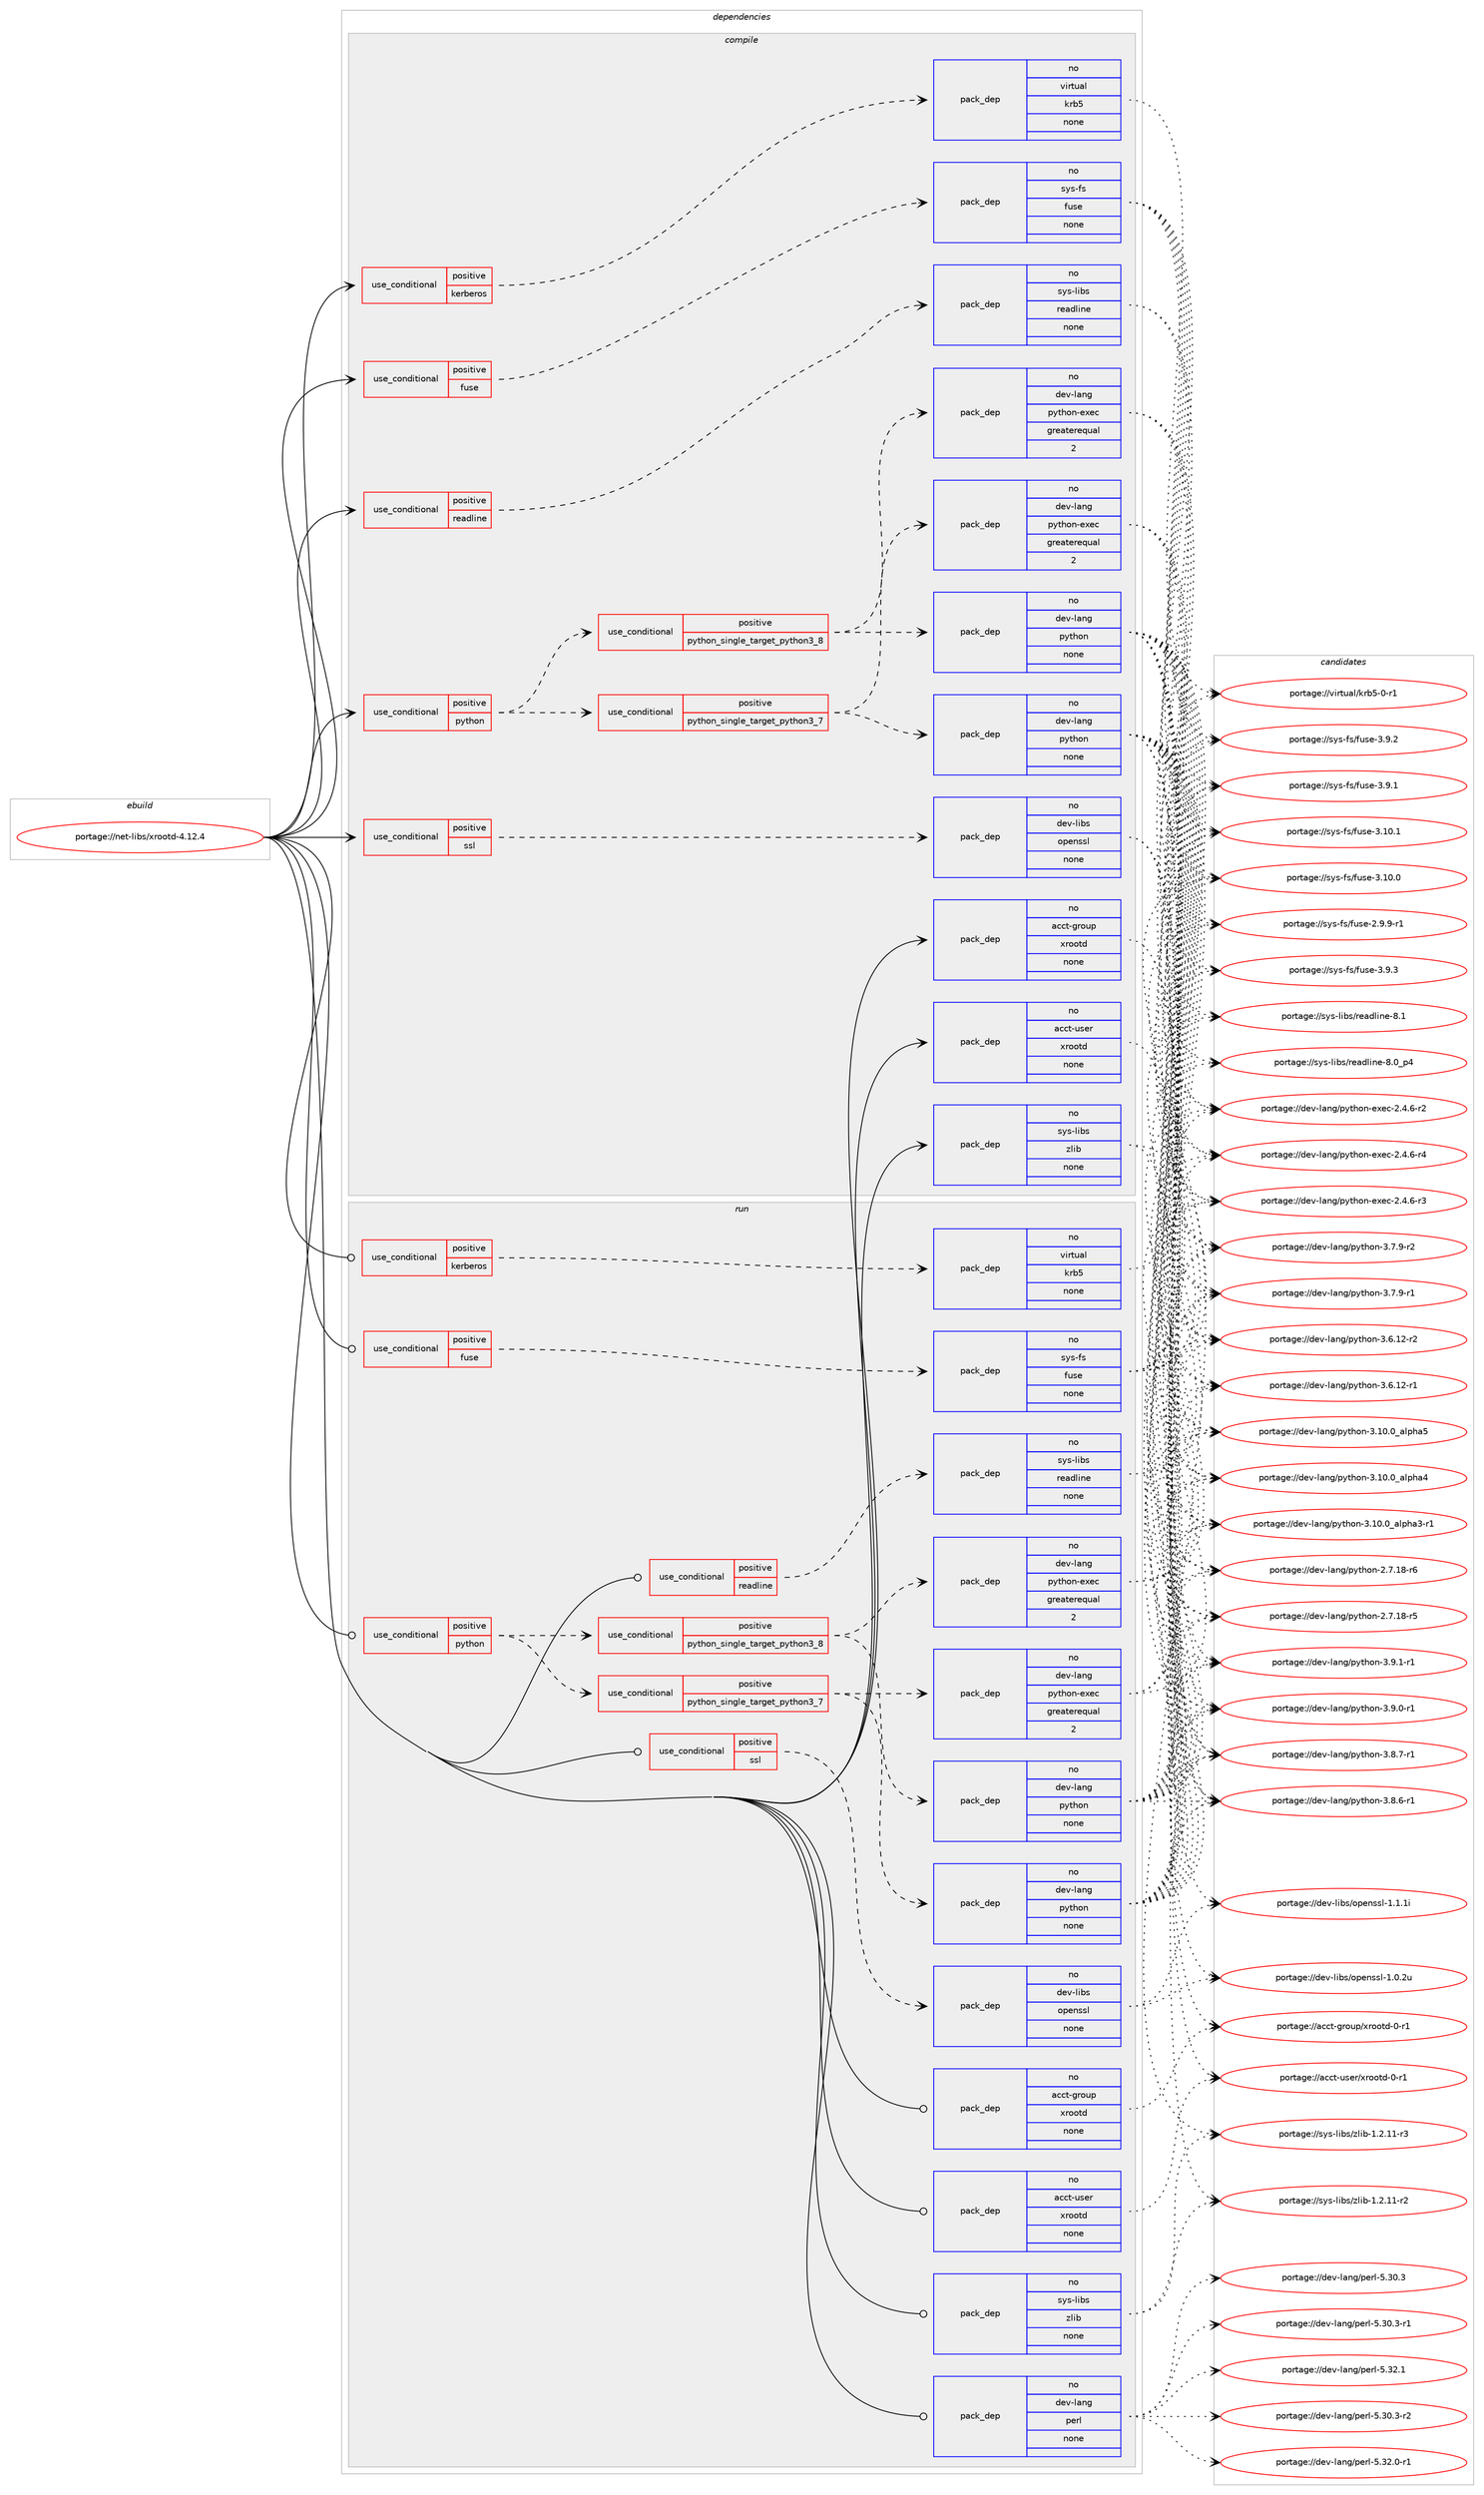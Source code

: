 digraph prolog {

# *************
# Graph options
# *************

newrank=true;
concentrate=true;
compound=true;
graph [rankdir=LR,fontname=Helvetica,fontsize=10,ranksep=1.5];#, ranksep=2.5, nodesep=0.2];
edge  [arrowhead=vee];
node  [fontname=Helvetica,fontsize=10];

# **********
# The ebuild
# **********

subgraph cluster_leftcol {
color=gray;
rank=same;
label=<<i>ebuild</i>>;
id [label="portage://net-libs/xrootd-4.12.4", color=red, width=4, href="../net-libs/xrootd-4.12.4.svg"];
}

# ****************
# The dependencies
# ****************

subgraph cluster_midcol {
color=gray;
label=<<i>dependencies</i>>;
subgraph cluster_compile {
fillcolor="#eeeeee";
style=filled;
label=<<i>compile</i>>;
subgraph cond6319 {
dependency20191 [label=<<TABLE BORDER="0" CELLBORDER="1" CELLSPACING="0" CELLPADDING="4"><TR><TD ROWSPAN="3" CELLPADDING="10">use_conditional</TD></TR><TR><TD>positive</TD></TR><TR><TD>fuse</TD></TR></TABLE>>, shape=none, color=red];
subgraph pack13673 {
dependency20192 [label=<<TABLE BORDER="0" CELLBORDER="1" CELLSPACING="0" CELLPADDING="4" WIDTH="220"><TR><TD ROWSPAN="6" CELLPADDING="30">pack_dep</TD></TR><TR><TD WIDTH="110">no</TD></TR><TR><TD>sys-fs</TD></TR><TR><TD>fuse</TD></TR><TR><TD>none</TD></TR><TR><TD></TD></TR></TABLE>>, shape=none, color=blue];
}
dependency20191:e -> dependency20192:w [weight=20,style="dashed",arrowhead="vee"];
}
id:e -> dependency20191:w [weight=20,style="solid",arrowhead="vee"];
subgraph cond6320 {
dependency20193 [label=<<TABLE BORDER="0" CELLBORDER="1" CELLSPACING="0" CELLPADDING="4"><TR><TD ROWSPAN="3" CELLPADDING="10">use_conditional</TD></TR><TR><TD>positive</TD></TR><TR><TD>kerberos</TD></TR></TABLE>>, shape=none, color=red];
subgraph pack13674 {
dependency20194 [label=<<TABLE BORDER="0" CELLBORDER="1" CELLSPACING="0" CELLPADDING="4" WIDTH="220"><TR><TD ROWSPAN="6" CELLPADDING="30">pack_dep</TD></TR><TR><TD WIDTH="110">no</TD></TR><TR><TD>virtual</TD></TR><TR><TD>krb5</TD></TR><TR><TD>none</TD></TR><TR><TD></TD></TR></TABLE>>, shape=none, color=blue];
}
dependency20193:e -> dependency20194:w [weight=20,style="dashed",arrowhead="vee"];
}
id:e -> dependency20193:w [weight=20,style="solid",arrowhead="vee"];
subgraph cond6321 {
dependency20195 [label=<<TABLE BORDER="0" CELLBORDER="1" CELLSPACING="0" CELLPADDING="4"><TR><TD ROWSPAN="3" CELLPADDING="10">use_conditional</TD></TR><TR><TD>positive</TD></TR><TR><TD>python</TD></TR></TABLE>>, shape=none, color=red];
subgraph cond6322 {
dependency20196 [label=<<TABLE BORDER="0" CELLBORDER="1" CELLSPACING="0" CELLPADDING="4"><TR><TD ROWSPAN="3" CELLPADDING="10">use_conditional</TD></TR><TR><TD>positive</TD></TR><TR><TD>python_single_target_python3_7</TD></TR></TABLE>>, shape=none, color=red];
subgraph pack13675 {
dependency20197 [label=<<TABLE BORDER="0" CELLBORDER="1" CELLSPACING="0" CELLPADDING="4" WIDTH="220"><TR><TD ROWSPAN="6" CELLPADDING="30">pack_dep</TD></TR><TR><TD WIDTH="110">no</TD></TR><TR><TD>dev-lang</TD></TR><TR><TD>python</TD></TR><TR><TD>none</TD></TR><TR><TD></TD></TR></TABLE>>, shape=none, color=blue];
}
dependency20196:e -> dependency20197:w [weight=20,style="dashed",arrowhead="vee"];
subgraph pack13676 {
dependency20198 [label=<<TABLE BORDER="0" CELLBORDER="1" CELLSPACING="0" CELLPADDING="4" WIDTH="220"><TR><TD ROWSPAN="6" CELLPADDING="30">pack_dep</TD></TR><TR><TD WIDTH="110">no</TD></TR><TR><TD>dev-lang</TD></TR><TR><TD>python-exec</TD></TR><TR><TD>greaterequal</TD></TR><TR><TD>2</TD></TR></TABLE>>, shape=none, color=blue];
}
dependency20196:e -> dependency20198:w [weight=20,style="dashed",arrowhead="vee"];
}
dependency20195:e -> dependency20196:w [weight=20,style="dashed",arrowhead="vee"];
subgraph cond6323 {
dependency20199 [label=<<TABLE BORDER="0" CELLBORDER="1" CELLSPACING="0" CELLPADDING="4"><TR><TD ROWSPAN="3" CELLPADDING="10">use_conditional</TD></TR><TR><TD>positive</TD></TR><TR><TD>python_single_target_python3_8</TD></TR></TABLE>>, shape=none, color=red];
subgraph pack13677 {
dependency20200 [label=<<TABLE BORDER="0" CELLBORDER="1" CELLSPACING="0" CELLPADDING="4" WIDTH="220"><TR><TD ROWSPAN="6" CELLPADDING="30">pack_dep</TD></TR><TR><TD WIDTH="110">no</TD></TR><TR><TD>dev-lang</TD></TR><TR><TD>python</TD></TR><TR><TD>none</TD></TR><TR><TD></TD></TR></TABLE>>, shape=none, color=blue];
}
dependency20199:e -> dependency20200:w [weight=20,style="dashed",arrowhead="vee"];
subgraph pack13678 {
dependency20201 [label=<<TABLE BORDER="0" CELLBORDER="1" CELLSPACING="0" CELLPADDING="4" WIDTH="220"><TR><TD ROWSPAN="6" CELLPADDING="30">pack_dep</TD></TR><TR><TD WIDTH="110">no</TD></TR><TR><TD>dev-lang</TD></TR><TR><TD>python-exec</TD></TR><TR><TD>greaterequal</TD></TR><TR><TD>2</TD></TR></TABLE>>, shape=none, color=blue];
}
dependency20199:e -> dependency20201:w [weight=20,style="dashed",arrowhead="vee"];
}
dependency20195:e -> dependency20199:w [weight=20,style="dashed",arrowhead="vee"];
}
id:e -> dependency20195:w [weight=20,style="solid",arrowhead="vee"];
subgraph cond6324 {
dependency20202 [label=<<TABLE BORDER="0" CELLBORDER="1" CELLSPACING="0" CELLPADDING="4"><TR><TD ROWSPAN="3" CELLPADDING="10">use_conditional</TD></TR><TR><TD>positive</TD></TR><TR><TD>readline</TD></TR></TABLE>>, shape=none, color=red];
subgraph pack13679 {
dependency20203 [label=<<TABLE BORDER="0" CELLBORDER="1" CELLSPACING="0" CELLPADDING="4" WIDTH="220"><TR><TD ROWSPAN="6" CELLPADDING="30">pack_dep</TD></TR><TR><TD WIDTH="110">no</TD></TR><TR><TD>sys-libs</TD></TR><TR><TD>readline</TD></TR><TR><TD>none</TD></TR><TR><TD></TD></TR></TABLE>>, shape=none, color=blue];
}
dependency20202:e -> dependency20203:w [weight=20,style="dashed",arrowhead="vee"];
}
id:e -> dependency20202:w [weight=20,style="solid",arrowhead="vee"];
subgraph cond6325 {
dependency20204 [label=<<TABLE BORDER="0" CELLBORDER="1" CELLSPACING="0" CELLPADDING="4"><TR><TD ROWSPAN="3" CELLPADDING="10">use_conditional</TD></TR><TR><TD>positive</TD></TR><TR><TD>ssl</TD></TR></TABLE>>, shape=none, color=red];
subgraph pack13680 {
dependency20205 [label=<<TABLE BORDER="0" CELLBORDER="1" CELLSPACING="0" CELLPADDING="4" WIDTH="220"><TR><TD ROWSPAN="6" CELLPADDING="30">pack_dep</TD></TR><TR><TD WIDTH="110">no</TD></TR><TR><TD>dev-libs</TD></TR><TR><TD>openssl</TD></TR><TR><TD>none</TD></TR><TR><TD></TD></TR></TABLE>>, shape=none, color=blue];
}
dependency20204:e -> dependency20205:w [weight=20,style="dashed",arrowhead="vee"];
}
id:e -> dependency20204:w [weight=20,style="solid",arrowhead="vee"];
subgraph pack13681 {
dependency20206 [label=<<TABLE BORDER="0" CELLBORDER="1" CELLSPACING="0" CELLPADDING="4" WIDTH="220"><TR><TD ROWSPAN="6" CELLPADDING="30">pack_dep</TD></TR><TR><TD WIDTH="110">no</TD></TR><TR><TD>acct-group</TD></TR><TR><TD>xrootd</TD></TR><TR><TD>none</TD></TR><TR><TD></TD></TR></TABLE>>, shape=none, color=blue];
}
id:e -> dependency20206:w [weight=20,style="solid",arrowhead="vee"];
subgraph pack13682 {
dependency20207 [label=<<TABLE BORDER="0" CELLBORDER="1" CELLSPACING="0" CELLPADDING="4" WIDTH="220"><TR><TD ROWSPAN="6" CELLPADDING="30">pack_dep</TD></TR><TR><TD WIDTH="110">no</TD></TR><TR><TD>acct-user</TD></TR><TR><TD>xrootd</TD></TR><TR><TD>none</TD></TR><TR><TD></TD></TR></TABLE>>, shape=none, color=blue];
}
id:e -> dependency20207:w [weight=20,style="solid",arrowhead="vee"];
subgraph pack13683 {
dependency20208 [label=<<TABLE BORDER="0" CELLBORDER="1" CELLSPACING="0" CELLPADDING="4" WIDTH="220"><TR><TD ROWSPAN="6" CELLPADDING="30">pack_dep</TD></TR><TR><TD WIDTH="110">no</TD></TR><TR><TD>sys-libs</TD></TR><TR><TD>zlib</TD></TR><TR><TD>none</TD></TR><TR><TD></TD></TR></TABLE>>, shape=none, color=blue];
}
id:e -> dependency20208:w [weight=20,style="solid",arrowhead="vee"];
}
subgraph cluster_compileandrun {
fillcolor="#eeeeee";
style=filled;
label=<<i>compile and run</i>>;
}
subgraph cluster_run {
fillcolor="#eeeeee";
style=filled;
label=<<i>run</i>>;
subgraph cond6326 {
dependency20209 [label=<<TABLE BORDER="0" CELLBORDER="1" CELLSPACING="0" CELLPADDING="4"><TR><TD ROWSPAN="3" CELLPADDING="10">use_conditional</TD></TR><TR><TD>positive</TD></TR><TR><TD>fuse</TD></TR></TABLE>>, shape=none, color=red];
subgraph pack13684 {
dependency20210 [label=<<TABLE BORDER="0" CELLBORDER="1" CELLSPACING="0" CELLPADDING="4" WIDTH="220"><TR><TD ROWSPAN="6" CELLPADDING="30">pack_dep</TD></TR><TR><TD WIDTH="110">no</TD></TR><TR><TD>sys-fs</TD></TR><TR><TD>fuse</TD></TR><TR><TD>none</TD></TR><TR><TD></TD></TR></TABLE>>, shape=none, color=blue];
}
dependency20209:e -> dependency20210:w [weight=20,style="dashed",arrowhead="vee"];
}
id:e -> dependency20209:w [weight=20,style="solid",arrowhead="odot"];
subgraph cond6327 {
dependency20211 [label=<<TABLE BORDER="0" CELLBORDER="1" CELLSPACING="0" CELLPADDING="4"><TR><TD ROWSPAN="3" CELLPADDING="10">use_conditional</TD></TR><TR><TD>positive</TD></TR><TR><TD>kerberos</TD></TR></TABLE>>, shape=none, color=red];
subgraph pack13685 {
dependency20212 [label=<<TABLE BORDER="0" CELLBORDER="1" CELLSPACING="0" CELLPADDING="4" WIDTH="220"><TR><TD ROWSPAN="6" CELLPADDING="30">pack_dep</TD></TR><TR><TD WIDTH="110">no</TD></TR><TR><TD>virtual</TD></TR><TR><TD>krb5</TD></TR><TR><TD>none</TD></TR><TR><TD></TD></TR></TABLE>>, shape=none, color=blue];
}
dependency20211:e -> dependency20212:w [weight=20,style="dashed",arrowhead="vee"];
}
id:e -> dependency20211:w [weight=20,style="solid",arrowhead="odot"];
subgraph cond6328 {
dependency20213 [label=<<TABLE BORDER="0" CELLBORDER="1" CELLSPACING="0" CELLPADDING="4"><TR><TD ROWSPAN="3" CELLPADDING="10">use_conditional</TD></TR><TR><TD>positive</TD></TR><TR><TD>python</TD></TR></TABLE>>, shape=none, color=red];
subgraph cond6329 {
dependency20214 [label=<<TABLE BORDER="0" CELLBORDER="1" CELLSPACING="0" CELLPADDING="4"><TR><TD ROWSPAN="3" CELLPADDING="10">use_conditional</TD></TR><TR><TD>positive</TD></TR><TR><TD>python_single_target_python3_7</TD></TR></TABLE>>, shape=none, color=red];
subgraph pack13686 {
dependency20215 [label=<<TABLE BORDER="0" CELLBORDER="1" CELLSPACING="0" CELLPADDING="4" WIDTH="220"><TR><TD ROWSPAN="6" CELLPADDING="30">pack_dep</TD></TR><TR><TD WIDTH="110">no</TD></TR><TR><TD>dev-lang</TD></TR><TR><TD>python</TD></TR><TR><TD>none</TD></TR><TR><TD></TD></TR></TABLE>>, shape=none, color=blue];
}
dependency20214:e -> dependency20215:w [weight=20,style="dashed",arrowhead="vee"];
subgraph pack13687 {
dependency20216 [label=<<TABLE BORDER="0" CELLBORDER="1" CELLSPACING="0" CELLPADDING="4" WIDTH="220"><TR><TD ROWSPAN="6" CELLPADDING="30">pack_dep</TD></TR><TR><TD WIDTH="110">no</TD></TR><TR><TD>dev-lang</TD></TR><TR><TD>python-exec</TD></TR><TR><TD>greaterequal</TD></TR><TR><TD>2</TD></TR></TABLE>>, shape=none, color=blue];
}
dependency20214:e -> dependency20216:w [weight=20,style="dashed",arrowhead="vee"];
}
dependency20213:e -> dependency20214:w [weight=20,style="dashed",arrowhead="vee"];
subgraph cond6330 {
dependency20217 [label=<<TABLE BORDER="0" CELLBORDER="1" CELLSPACING="0" CELLPADDING="4"><TR><TD ROWSPAN="3" CELLPADDING="10">use_conditional</TD></TR><TR><TD>positive</TD></TR><TR><TD>python_single_target_python3_8</TD></TR></TABLE>>, shape=none, color=red];
subgraph pack13688 {
dependency20218 [label=<<TABLE BORDER="0" CELLBORDER="1" CELLSPACING="0" CELLPADDING="4" WIDTH="220"><TR><TD ROWSPAN="6" CELLPADDING="30">pack_dep</TD></TR><TR><TD WIDTH="110">no</TD></TR><TR><TD>dev-lang</TD></TR><TR><TD>python</TD></TR><TR><TD>none</TD></TR><TR><TD></TD></TR></TABLE>>, shape=none, color=blue];
}
dependency20217:e -> dependency20218:w [weight=20,style="dashed",arrowhead="vee"];
subgraph pack13689 {
dependency20219 [label=<<TABLE BORDER="0" CELLBORDER="1" CELLSPACING="0" CELLPADDING="4" WIDTH="220"><TR><TD ROWSPAN="6" CELLPADDING="30">pack_dep</TD></TR><TR><TD WIDTH="110">no</TD></TR><TR><TD>dev-lang</TD></TR><TR><TD>python-exec</TD></TR><TR><TD>greaterequal</TD></TR><TR><TD>2</TD></TR></TABLE>>, shape=none, color=blue];
}
dependency20217:e -> dependency20219:w [weight=20,style="dashed",arrowhead="vee"];
}
dependency20213:e -> dependency20217:w [weight=20,style="dashed",arrowhead="vee"];
}
id:e -> dependency20213:w [weight=20,style="solid",arrowhead="odot"];
subgraph cond6331 {
dependency20220 [label=<<TABLE BORDER="0" CELLBORDER="1" CELLSPACING="0" CELLPADDING="4"><TR><TD ROWSPAN="3" CELLPADDING="10">use_conditional</TD></TR><TR><TD>positive</TD></TR><TR><TD>readline</TD></TR></TABLE>>, shape=none, color=red];
subgraph pack13690 {
dependency20221 [label=<<TABLE BORDER="0" CELLBORDER="1" CELLSPACING="0" CELLPADDING="4" WIDTH="220"><TR><TD ROWSPAN="6" CELLPADDING="30">pack_dep</TD></TR><TR><TD WIDTH="110">no</TD></TR><TR><TD>sys-libs</TD></TR><TR><TD>readline</TD></TR><TR><TD>none</TD></TR><TR><TD></TD></TR></TABLE>>, shape=none, color=blue];
}
dependency20220:e -> dependency20221:w [weight=20,style="dashed",arrowhead="vee"];
}
id:e -> dependency20220:w [weight=20,style="solid",arrowhead="odot"];
subgraph cond6332 {
dependency20222 [label=<<TABLE BORDER="0" CELLBORDER="1" CELLSPACING="0" CELLPADDING="4"><TR><TD ROWSPAN="3" CELLPADDING="10">use_conditional</TD></TR><TR><TD>positive</TD></TR><TR><TD>ssl</TD></TR></TABLE>>, shape=none, color=red];
subgraph pack13691 {
dependency20223 [label=<<TABLE BORDER="0" CELLBORDER="1" CELLSPACING="0" CELLPADDING="4" WIDTH="220"><TR><TD ROWSPAN="6" CELLPADDING="30">pack_dep</TD></TR><TR><TD WIDTH="110">no</TD></TR><TR><TD>dev-libs</TD></TR><TR><TD>openssl</TD></TR><TR><TD>none</TD></TR><TR><TD></TD></TR></TABLE>>, shape=none, color=blue];
}
dependency20222:e -> dependency20223:w [weight=20,style="dashed",arrowhead="vee"];
}
id:e -> dependency20222:w [weight=20,style="solid",arrowhead="odot"];
subgraph pack13692 {
dependency20224 [label=<<TABLE BORDER="0" CELLBORDER="1" CELLSPACING="0" CELLPADDING="4" WIDTH="220"><TR><TD ROWSPAN="6" CELLPADDING="30">pack_dep</TD></TR><TR><TD WIDTH="110">no</TD></TR><TR><TD>acct-group</TD></TR><TR><TD>xrootd</TD></TR><TR><TD>none</TD></TR><TR><TD></TD></TR></TABLE>>, shape=none, color=blue];
}
id:e -> dependency20224:w [weight=20,style="solid",arrowhead="odot"];
subgraph pack13693 {
dependency20225 [label=<<TABLE BORDER="0" CELLBORDER="1" CELLSPACING="0" CELLPADDING="4" WIDTH="220"><TR><TD ROWSPAN="6" CELLPADDING="30">pack_dep</TD></TR><TR><TD WIDTH="110">no</TD></TR><TR><TD>acct-user</TD></TR><TR><TD>xrootd</TD></TR><TR><TD>none</TD></TR><TR><TD></TD></TR></TABLE>>, shape=none, color=blue];
}
id:e -> dependency20225:w [weight=20,style="solid",arrowhead="odot"];
subgraph pack13694 {
dependency20226 [label=<<TABLE BORDER="0" CELLBORDER="1" CELLSPACING="0" CELLPADDING="4" WIDTH="220"><TR><TD ROWSPAN="6" CELLPADDING="30">pack_dep</TD></TR><TR><TD WIDTH="110">no</TD></TR><TR><TD>dev-lang</TD></TR><TR><TD>perl</TD></TR><TR><TD>none</TD></TR><TR><TD></TD></TR></TABLE>>, shape=none, color=blue];
}
id:e -> dependency20226:w [weight=20,style="solid",arrowhead="odot"];
subgraph pack13695 {
dependency20227 [label=<<TABLE BORDER="0" CELLBORDER="1" CELLSPACING="0" CELLPADDING="4" WIDTH="220"><TR><TD ROWSPAN="6" CELLPADDING="30">pack_dep</TD></TR><TR><TD WIDTH="110">no</TD></TR><TR><TD>sys-libs</TD></TR><TR><TD>zlib</TD></TR><TR><TD>none</TD></TR><TR><TD></TD></TR></TABLE>>, shape=none, color=blue];
}
id:e -> dependency20227:w [weight=20,style="solid",arrowhead="odot"];
}
}

# **************
# The candidates
# **************

subgraph cluster_choices {
rank=same;
color=gray;
label=<<i>candidates</i>>;

subgraph choice13673 {
color=black;
nodesep=1;
choice1151211154510211547102117115101455146574651 [label="portage://sys-fs/fuse-3.9.3", color=red, width=4,href="../sys-fs/fuse-3.9.3.svg"];
choice1151211154510211547102117115101455146574650 [label="portage://sys-fs/fuse-3.9.2", color=red, width=4,href="../sys-fs/fuse-3.9.2.svg"];
choice1151211154510211547102117115101455146574649 [label="portage://sys-fs/fuse-3.9.1", color=red, width=4,href="../sys-fs/fuse-3.9.1.svg"];
choice115121115451021154710211711510145514649484649 [label="portage://sys-fs/fuse-3.10.1", color=red, width=4,href="../sys-fs/fuse-3.10.1.svg"];
choice115121115451021154710211711510145514649484648 [label="portage://sys-fs/fuse-3.10.0", color=red, width=4,href="../sys-fs/fuse-3.10.0.svg"];
choice11512111545102115471021171151014550465746574511449 [label="portage://sys-fs/fuse-2.9.9-r1", color=red, width=4,href="../sys-fs/fuse-2.9.9-r1.svg"];
dependency20192:e -> choice1151211154510211547102117115101455146574651:w [style=dotted,weight="100"];
dependency20192:e -> choice1151211154510211547102117115101455146574650:w [style=dotted,weight="100"];
dependency20192:e -> choice1151211154510211547102117115101455146574649:w [style=dotted,weight="100"];
dependency20192:e -> choice115121115451021154710211711510145514649484649:w [style=dotted,weight="100"];
dependency20192:e -> choice115121115451021154710211711510145514649484648:w [style=dotted,weight="100"];
dependency20192:e -> choice11512111545102115471021171151014550465746574511449:w [style=dotted,weight="100"];
}
subgraph choice13674 {
color=black;
nodesep=1;
choice1181051141161179710847107114985345484511449 [label="portage://virtual/krb5-0-r1", color=red, width=4,href="../virtual/krb5-0-r1.svg"];
dependency20194:e -> choice1181051141161179710847107114985345484511449:w [style=dotted,weight="100"];
}
subgraph choice13675 {
color=black;
nodesep=1;
choice1001011184510897110103471121211161041111104551465746494511449 [label="portage://dev-lang/python-3.9.1-r1", color=red, width=4,href="../dev-lang/python-3.9.1-r1.svg"];
choice1001011184510897110103471121211161041111104551465746484511449 [label="portage://dev-lang/python-3.9.0-r1", color=red, width=4,href="../dev-lang/python-3.9.0-r1.svg"];
choice1001011184510897110103471121211161041111104551465646554511449 [label="portage://dev-lang/python-3.8.7-r1", color=red, width=4,href="../dev-lang/python-3.8.7-r1.svg"];
choice1001011184510897110103471121211161041111104551465646544511449 [label="portage://dev-lang/python-3.8.6-r1", color=red, width=4,href="../dev-lang/python-3.8.6-r1.svg"];
choice1001011184510897110103471121211161041111104551465546574511450 [label="portage://dev-lang/python-3.7.9-r2", color=red, width=4,href="../dev-lang/python-3.7.9-r2.svg"];
choice1001011184510897110103471121211161041111104551465546574511449 [label="portage://dev-lang/python-3.7.9-r1", color=red, width=4,href="../dev-lang/python-3.7.9-r1.svg"];
choice100101118451089711010347112121116104111110455146544649504511450 [label="portage://dev-lang/python-3.6.12-r2", color=red, width=4,href="../dev-lang/python-3.6.12-r2.svg"];
choice100101118451089711010347112121116104111110455146544649504511449 [label="portage://dev-lang/python-3.6.12-r1", color=red, width=4,href="../dev-lang/python-3.6.12-r1.svg"];
choice1001011184510897110103471121211161041111104551464948464895971081121049753 [label="portage://dev-lang/python-3.10.0_alpha5", color=red, width=4,href="../dev-lang/python-3.10.0_alpha5.svg"];
choice1001011184510897110103471121211161041111104551464948464895971081121049752 [label="portage://dev-lang/python-3.10.0_alpha4", color=red, width=4,href="../dev-lang/python-3.10.0_alpha4.svg"];
choice10010111845108971101034711212111610411111045514649484648959710811210497514511449 [label="portage://dev-lang/python-3.10.0_alpha3-r1", color=red, width=4,href="../dev-lang/python-3.10.0_alpha3-r1.svg"];
choice100101118451089711010347112121116104111110455046554649564511454 [label="portage://dev-lang/python-2.7.18-r6", color=red, width=4,href="../dev-lang/python-2.7.18-r6.svg"];
choice100101118451089711010347112121116104111110455046554649564511453 [label="portage://dev-lang/python-2.7.18-r5", color=red, width=4,href="../dev-lang/python-2.7.18-r5.svg"];
dependency20197:e -> choice1001011184510897110103471121211161041111104551465746494511449:w [style=dotted,weight="100"];
dependency20197:e -> choice1001011184510897110103471121211161041111104551465746484511449:w [style=dotted,weight="100"];
dependency20197:e -> choice1001011184510897110103471121211161041111104551465646554511449:w [style=dotted,weight="100"];
dependency20197:e -> choice1001011184510897110103471121211161041111104551465646544511449:w [style=dotted,weight="100"];
dependency20197:e -> choice1001011184510897110103471121211161041111104551465546574511450:w [style=dotted,weight="100"];
dependency20197:e -> choice1001011184510897110103471121211161041111104551465546574511449:w [style=dotted,weight="100"];
dependency20197:e -> choice100101118451089711010347112121116104111110455146544649504511450:w [style=dotted,weight="100"];
dependency20197:e -> choice100101118451089711010347112121116104111110455146544649504511449:w [style=dotted,weight="100"];
dependency20197:e -> choice1001011184510897110103471121211161041111104551464948464895971081121049753:w [style=dotted,weight="100"];
dependency20197:e -> choice1001011184510897110103471121211161041111104551464948464895971081121049752:w [style=dotted,weight="100"];
dependency20197:e -> choice10010111845108971101034711212111610411111045514649484648959710811210497514511449:w [style=dotted,weight="100"];
dependency20197:e -> choice100101118451089711010347112121116104111110455046554649564511454:w [style=dotted,weight="100"];
dependency20197:e -> choice100101118451089711010347112121116104111110455046554649564511453:w [style=dotted,weight="100"];
}
subgraph choice13676 {
color=black;
nodesep=1;
choice10010111845108971101034711212111610411111045101120101994550465246544511452 [label="portage://dev-lang/python-exec-2.4.6-r4", color=red, width=4,href="../dev-lang/python-exec-2.4.6-r4.svg"];
choice10010111845108971101034711212111610411111045101120101994550465246544511451 [label="portage://dev-lang/python-exec-2.4.6-r3", color=red, width=4,href="../dev-lang/python-exec-2.4.6-r3.svg"];
choice10010111845108971101034711212111610411111045101120101994550465246544511450 [label="portage://dev-lang/python-exec-2.4.6-r2", color=red, width=4,href="../dev-lang/python-exec-2.4.6-r2.svg"];
dependency20198:e -> choice10010111845108971101034711212111610411111045101120101994550465246544511452:w [style=dotted,weight="100"];
dependency20198:e -> choice10010111845108971101034711212111610411111045101120101994550465246544511451:w [style=dotted,weight="100"];
dependency20198:e -> choice10010111845108971101034711212111610411111045101120101994550465246544511450:w [style=dotted,weight="100"];
}
subgraph choice13677 {
color=black;
nodesep=1;
choice1001011184510897110103471121211161041111104551465746494511449 [label="portage://dev-lang/python-3.9.1-r1", color=red, width=4,href="../dev-lang/python-3.9.1-r1.svg"];
choice1001011184510897110103471121211161041111104551465746484511449 [label="portage://dev-lang/python-3.9.0-r1", color=red, width=4,href="../dev-lang/python-3.9.0-r1.svg"];
choice1001011184510897110103471121211161041111104551465646554511449 [label="portage://dev-lang/python-3.8.7-r1", color=red, width=4,href="../dev-lang/python-3.8.7-r1.svg"];
choice1001011184510897110103471121211161041111104551465646544511449 [label="portage://dev-lang/python-3.8.6-r1", color=red, width=4,href="../dev-lang/python-3.8.6-r1.svg"];
choice1001011184510897110103471121211161041111104551465546574511450 [label="portage://dev-lang/python-3.7.9-r2", color=red, width=4,href="../dev-lang/python-3.7.9-r2.svg"];
choice1001011184510897110103471121211161041111104551465546574511449 [label="portage://dev-lang/python-3.7.9-r1", color=red, width=4,href="../dev-lang/python-3.7.9-r1.svg"];
choice100101118451089711010347112121116104111110455146544649504511450 [label="portage://dev-lang/python-3.6.12-r2", color=red, width=4,href="../dev-lang/python-3.6.12-r2.svg"];
choice100101118451089711010347112121116104111110455146544649504511449 [label="portage://dev-lang/python-3.6.12-r1", color=red, width=4,href="../dev-lang/python-3.6.12-r1.svg"];
choice1001011184510897110103471121211161041111104551464948464895971081121049753 [label="portage://dev-lang/python-3.10.0_alpha5", color=red, width=4,href="../dev-lang/python-3.10.0_alpha5.svg"];
choice1001011184510897110103471121211161041111104551464948464895971081121049752 [label="portage://dev-lang/python-3.10.0_alpha4", color=red, width=4,href="../dev-lang/python-3.10.0_alpha4.svg"];
choice10010111845108971101034711212111610411111045514649484648959710811210497514511449 [label="portage://dev-lang/python-3.10.0_alpha3-r1", color=red, width=4,href="../dev-lang/python-3.10.0_alpha3-r1.svg"];
choice100101118451089711010347112121116104111110455046554649564511454 [label="portage://dev-lang/python-2.7.18-r6", color=red, width=4,href="../dev-lang/python-2.7.18-r6.svg"];
choice100101118451089711010347112121116104111110455046554649564511453 [label="portage://dev-lang/python-2.7.18-r5", color=red, width=4,href="../dev-lang/python-2.7.18-r5.svg"];
dependency20200:e -> choice1001011184510897110103471121211161041111104551465746494511449:w [style=dotted,weight="100"];
dependency20200:e -> choice1001011184510897110103471121211161041111104551465746484511449:w [style=dotted,weight="100"];
dependency20200:e -> choice1001011184510897110103471121211161041111104551465646554511449:w [style=dotted,weight="100"];
dependency20200:e -> choice1001011184510897110103471121211161041111104551465646544511449:w [style=dotted,weight="100"];
dependency20200:e -> choice1001011184510897110103471121211161041111104551465546574511450:w [style=dotted,weight="100"];
dependency20200:e -> choice1001011184510897110103471121211161041111104551465546574511449:w [style=dotted,weight="100"];
dependency20200:e -> choice100101118451089711010347112121116104111110455146544649504511450:w [style=dotted,weight="100"];
dependency20200:e -> choice100101118451089711010347112121116104111110455146544649504511449:w [style=dotted,weight="100"];
dependency20200:e -> choice1001011184510897110103471121211161041111104551464948464895971081121049753:w [style=dotted,weight="100"];
dependency20200:e -> choice1001011184510897110103471121211161041111104551464948464895971081121049752:w [style=dotted,weight="100"];
dependency20200:e -> choice10010111845108971101034711212111610411111045514649484648959710811210497514511449:w [style=dotted,weight="100"];
dependency20200:e -> choice100101118451089711010347112121116104111110455046554649564511454:w [style=dotted,weight="100"];
dependency20200:e -> choice100101118451089711010347112121116104111110455046554649564511453:w [style=dotted,weight="100"];
}
subgraph choice13678 {
color=black;
nodesep=1;
choice10010111845108971101034711212111610411111045101120101994550465246544511452 [label="portage://dev-lang/python-exec-2.4.6-r4", color=red, width=4,href="../dev-lang/python-exec-2.4.6-r4.svg"];
choice10010111845108971101034711212111610411111045101120101994550465246544511451 [label="portage://dev-lang/python-exec-2.4.6-r3", color=red, width=4,href="../dev-lang/python-exec-2.4.6-r3.svg"];
choice10010111845108971101034711212111610411111045101120101994550465246544511450 [label="portage://dev-lang/python-exec-2.4.6-r2", color=red, width=4,href="../dev-lang/python-exec-2.4.6-r2.svg"];
dependency20201:e -> choice10010111845108971101034711212111610411111045101120101994550465246544511452:w [style=dotted,weight="100"];
dependency20201:e -> choice10010111845108971101034711212111610411111045101120101994550465246544511451:w [style=dotted,weight="100"];
dependency20201:e -> choice10010111845108971101034711212111610411111045101120101994550465246544511450:w [style=dotted,weight="100"];
}
subgraph choice13679 {
color=black;
nodesep=1;
choice1151211154510810598115471141019710010810511010145564649 [label="portage://sys-libs/readline-8.1", color=red, width=4,href="../sys-libs/readline-8.1.svg"];
choice11512111545108105981154711410197100108105110101455646489511252 [label="portage://sys-libs/readline-8.0_p4", color=red, width=4,href="../sys-libs/readline-8.0_p4.svg"];
dependency20203:e -> choice1151211154510810598115471141019710010810511010145564649:w [style=dotted,weight="100"];
dependency20203:e -> choice11512111545108105981154711410197100108105110101455646489511252:w [style=dotted,weight="100"];
}
subgraph choice13680 {
color=black;
nodesep=1;
choice100101118451081059811547111112101110115115108454946494649105 [label="portage://dev-libs/openssl-1.1.1i", color=red, width=4,href="../dev-libs/openssl-1.1.1i.svg"];
choice100101118451081059811547111112101110115115108454946484650117 [label="portage://dev-libs/openssl-1.0.2u", color=red, width=4,href="../dev-libs/openssl-1.0.2u.svg"];
dependency20205:e -> choice100101118451081059811547111112101110115115108454946494649105:w [style=dotted,weight="100"];
dependency20205:e -> choice100101118451081059811547111112101110115115108454946484650117:w [style=dotted,weight="100"];
}
subgraph choice13681 {
color=black;
nodesep=1;
choice979999116451031141111171124712011411111111610045484511449 [label="portage://acct-group/xrootd-0-r1", color=red, width=4,href="../acct-group/xrootd-0-r1.svg"];
dependency20206:e -> choice979999116451031141111171124712011411111111610045484511449:w [style=dotted,weight="100"];
}
subgraph choice13682 {
color=black;
nodesep=1;
choice979999116451171151011144712011411111111610045484511449 [label="portage://acct-user/xrootd-0-r1", color=red, width=4,href="../acct-user/xrootd-0-r1.svg"];
dependency20207:e -> choice979999116451171151011144712011411111111610045484511449:w [style=dotted,weight="100"];
}
subgraph choice13683 {
color=black;
nodesep=1;
choice11512111545108105981154712210810598454946504649494511451 [label="portage://sys-libs/zlib-1.2.11-r3", color=red, width=4,href="../sys-libs/zlib-1.2.11-r3.svg"];
choice11512111545108105981154712210810598454946504649494511450 [label="portage://sys-libs/zlib-1.2.11-r2", color=red, width=4,href="../sys-libs/zlib-1.2.11-r2.svg"];
dependency20208:e -> choice11512111545108105981154712210810598454946504649494511451:w [style=dotted,weight="100"];
dependency20208:e -> choice11512111545108105981154712210810598454946504649494511450:w [style=dotted,weight="100"];
}
subgraph choice13684 {
color=black;
nodesep=1;
choice1151211154510211547102117115101455146574651 [label="portage://sys-fs/fuse-3.9.3", color=red, width=4,href="../sys-fs/fuse-3.9.3.svg"];
choice1151211154510211547102117115101455146574650 [label="portage://sys-fs/fuse-3.9.2", color=red, width=4,href="../sys-fs/fuse-3.9.2.svg"];
choice1151211154510211547102117115101455146574649 [label="portage://sys-fs/fuse-3.9.1", color=red, width=4,href="../sys-fs/fuse-3.9.1.svg"];
choice115121115451021154710211711510145514649484649 [label="portage://sys-fs/fuse-3.10.1", color=red, width=4,href="../sys-fs/fuse-3.10.1.svg"];
choice115121115451021154710211711510145514649484648 [label="portage://sys-fs/fuse-3.10.0", color=red, width=4,href="../sys-fs/fuse-3.10.0.svg"];
choice11512111545102115471021171151014550465746574511449 [label="portage://sys-fs/fuse-2.9.9-r1", color=red, width=4,href="../sys-fs/fuse-2.9.9-r1.svg"];
dependency20210:e -> choice1151211154510211547102117115101455146574651:w [style=dotted,weight="100"];
dependency20210:e -> choice1151211154510211547102117115101455146574650:w [style=dotted,weight="100"];
dependency20210:e -> choice1151211154510211547102117115101455146574649:w [style=dotted,weight="100"];
dependency20210:e -> choice115121115451021154710211711510145514649484649:w [style=dotted,weight="100"];
dependency20210:e -> choice115121115451021154710211711510145514649484648:w [style=dotted,weight="100"];
dependency20210:e -> choice11512111545102115471021171151014550465746574511449:w [style=dotted,weight="100"];
}
subgraph choice13685 {
color=black;
nodesep=1;
choice1181051141161179710847107114985345484511449 [label="portage://virtual/krb5-0-r1", color=red, width=4,href="../virtual/krb5-0-r1.svg"];
dependency20212:e -> choice1181051141161179710847107114985345484511449:w [style=dotted,weight="100"];
}
subgraph choice13686 {
color=black;
nodesep=1;
choice1001011184510897110103471121211161041111104551465746494511449 [label="portage://dev-lang/python-3.9.1-r1", color=red, width=4,href="../dev-lang/python-3.9.1-r1.svg"];
choice1001011184510897110103471121211161041111104551465746484511449 [label="portage://dev-lang/python-3.9.0-r1", color=red, width=4,href="../dev-lang/python-3.9.0-r1.svg"];
choice1001011184510897110103471121211161041111104551465646554511449 [label="portage://dev-lang/python-3.8.7-r1", color=red, width=4,href="../dev-lang/python-3.8.7-r1.svg"];
choice1001011184510897110103471121211161041111104551465646544511449 [label="portage://dev-lang/python-3.8.6-r1", color=red, width=4,href="../dev-lang/python-3.8.6-r1.svg"];
choice1001011184510897110103471121211161041111104551465546574511450 [label="portage://dev-lang/python-3.7.9-r2", color=red, width=4,href="../dev-lang/python-3.7.9-r2.svg"];
choice1001011184510897110103471121211161041111104551465546574511449 [label="portage://dev-lang/python-3.7.9-r1", color=red, width=4,href="../dev-lang/python-3.7.9-r1.svg"];
choice100101118451089711010347112121116104111110455146544649504511450 [label="portage://dev-lang/python-3.6.12-r2", color=red, width=4,href="../dev-lang/python-3.6.12-r2.svg"];
choice100101118451089711010347112121116104111110455146544649504511449 [label="portage://dev-lang/python-3.6.12-r1", color=red, width=4,href="../dev-lang/python-3.6.12-r1.svg"];
choice1001011184510897110103471121211161041111104551464948464895971081121049753 [label="portage://dev-lang/python-3.10.0_alpha5", color=red, width=4,href="../dev-lang/python-3.10.0_alpha5.svg"];
choice1001011184510897110103471121211161041111104551464948464895971081121049752 [label="portage://dev-lang/python-3.10.0_alpha4", color=red, width=4,href="../dev-lang/python-3.10.0_alpha4.svg"];
choice10010111845108971101034711212111610411111045514649484648959710811210497514511449 [label="portage://dev-lang/python-3.10.0_alpha3-r1", color=red, width=4,href="../dev-lang/python-3.10.0_alpha3-r1.svg"];
choice100101118451089711010347112121116104111110455046554649564511454 [label="portage://dev-lang/python-2.7.18-r6", color=red, width=4,href="../dev-lang/python-2.7.18-r6.svg"];
choice100101118451089711010347112121116104111110455046554649564511453 [label="portage://dev-lang/python-2.7.18-r5", color=red, width=4,href="../dev-lang/python-2.7.18-r5.svg"];
dependency20215:e -> choice1001011184510897110103471121211161041111104551465746494511449:w [style=dotted,weight="100"];
dependency20215:e -> choice1001011184510897110103471121211161041111104551465746484511449:w [style=dotted,weight="100"];
dependency20215:e -> choice1001011184510897110103471121211161041111104551465646554511449:w [style=dotted,weight="100"];
dependency20215:e -> choice1001011184510897110103471121211161041111104551465646544511449:w [style=dotted,weight="100"];
dependency20215:e -> choice1001011184510897110103471121211161041111104551465546574511450:w [style=dotted,weight="100"];
dependency20215:e -> choice1001011184510897110103471121211161041111104551465546574511449:w [style=dotted,weight="100"];
dependency20215:e -> choice100101118451089711010347112121116104111110455146544649504511450:w [style=dotted,weight="100"];
dependency20215:e -> choice100101118451089711010347112121116104111110455146544649504511449:w [style=dotted,weight="100"];
dependency20215:e -> choice1001011184510897110103471121211161041111104551464948464895971081121049753:w [style=dotted,weight="100"];
dependency20215:e -> choice1001011184510897110103471121211161041111104551464948464895971081121049752:w [style=dotted,weight="100"];
dependency20215:e -> choice10010111845108971101034711212111610411111045514649484648959710811210497514511449:w [style=dotted,weight="100"];
dependency20215:e -> choice100101118451089711010347112121116104111110455046554649564511454:w [style=dotted,weight="100"];
dependency20215:e -> choice100101118451089711010347112121116104111110455046554649564511453:w [style=dotted,weight="100"];
}
subgraph choice13687 {
color=black;
nodesep=1;
choice10010111845108971101034711212111610411111045101120101994550465246544511452 [label="portage://dev-lang/python-exec-2.4.6-r4", color=red, width=4,href="../dev-lang/python-exec-2.4.6-r4.svg"];
choice10010111845108971101034711212111610411111045101120101994550465246544511451 [label="portage://dev-lang/python-exec-2.4.6-r3", color=red, width=4,href="../dev-lang/python-exec-2.4.6-r3.svg"];
choice10010111845108971101034711212111610411111045101120101994550465246544511450 [label="portage://dev-lang/python-exec-2.4.6-r2", color=red, width=4,href="../dev-lang/python-exec-2.4.6-r2.svg"];
dependency20216:e -> choice10010111845108971101034711212111610411111045101120101994550465246544511452:w [style=dotted,weight="100"];
dependency20216:e -> choice10010111845108971101034711212111610411111045101120101994550465246544511451:w [style=dotted,weight="100"];
dependency20216:e -> choice10010111845108971101034711212111610411111045101120101994550465246544511450:w [style=dotted,weight="100"];
}
subgraph choice13688 {
color=black;
nodesep=1;
choice1001011184510897110103471121211161041111104551465746494511449 [label="portage://dev-lang/python-3.9.1-r1", color=red, width=4,href="../dev-lang/python-3.9.1-r1.svg"];
choice1001011184510897110103471121211161041111104551465746484511449 [label="portage://dev-lang/python-3.9.0-r1", color=red, width=4,href="../dev-lang/python-3.9.0-r1.svg"];
choice1001011184510897110103471121211161041111104551465646554511449 [label="portage://dev-lang/python-3.8.7-r1", color=red, width=4,href="../dev-lang/python-3.8.7-r1.svg"];
choice1001011184510897110103471121211161041111104551465646544511449 [label="portage://dev-lang/python-3.8.6-r1", color=red, width=4,href="../dev-lang/python-3.8.6-r1.svg"];
choice1001011184510897110103471121211161041111104551465546574511450 [label="portage://dev-lang/python-3.7.9-r2", color=red, width=4,href="../dev-lang/python-3.7.9-r2.svg"];
choice1001011184510897110103471121211161041111104551465546574511449 [label="portage://dev-lang/python-3.7.9-r1", color=red, width=4,href="../dev-lang/python-3.7.9-r1.svg"];
choice100101118451089711010347112121116104111110455146544649504511450 [label="portage://dev-lang/python-3.6.12-r2", color=red, width=4,href="../dev-lang/python-3.6.12-r2.svg"];
choice100101118451089711010347112121116104111110455146544649504511449 [label="portage://dev-lang/python-3.6.12-r1", color=red, width=4,href="../dev-lang/python-3.6.12-r1.svg"];
choice1001011184510897110103471121211161041111104551464948464895971081121049753 [label="portage://dev-lang/python-3.10.0_alpha5", color=red, width=4,href="../dev-lang/python-3.10.0_alpha5.svg"];
choice1001011184510897110103471121211161041111104551464948464895971081121049752 [label="portage://dev-lang/python-3.10.0_alpha4", color=red, width=4,href="../dev-lang/python-3.10.0_alpha4.svg"];
choice10010111845108971101034711212111610411111045514649484648959710811210497514511449 [label="portage://dev-lang/python-3.10.0_alpha3-r1", color=red, width=4,href="../dev-lang/python-3.10.0_alpha3-r1.svg"];
choice100101118451089711010347112121116104111110455046554649564511454 [label="portage://dev-lang/python-2.7.18-r6", color=red, width=4,href="../dev-lang/python-2.7.18-r6.svg"];
choice100101118451089711010347112121116104111110455046554649564511453 [label="portage://dev-lang/python-2.7.18-r5", color=red, width=4,href="../dev-lang/python-2.7.18-r5.svg"];
dependency20218:e -> choice1001011184510897110103471121211161041111104551465746494511449:w [style=dotted,weight="100"];
dependency20218:e -> choice1001011184510897110103471121211161041111104551465746484511449:w [style=dotted,weight="100"];
dependency20218:e -> choice1001011184510897110103471121211161041111104551465646554511449:w [style=dotted,weight="100"];
dependency20218:e -> choice1001011184510897110103471121211161041111104551465646544511449:w [style=dotted,weight="100"];
dependency20218:e -> choice1001011184510897110103471121211161041111104551465546574511450:w [style=dotted,weight="100"];
dependency20218:e -> choice1001011184510897110103471121211161041111104551465546574511449:w [style=dotted,weight="100"];
dependency20218:e -> choice100101118451089711010347112121116104111110455146544649504511450:w [style=dotted,weight="100"];
dependency20218:e -> choice100101118451089711010347112121116104111110455146544649504511449:w [style=dotted,weight="100"];
dependency20218:e -> choice1001011184510897110103471121211161041111104551464948464895971081121049753:w [style=dotted,weight="100"];
dependency20218:e -> choice1001011184510897110103471121211161041111104551464948464895971081121049752:w [style=dotted,weight="100"];
dependency20218:e -> choice10010111845108971101034711212111610411111045514649484648959710811210497514511449:w [style=dotted,weight="100"];
dependency20218:e -> choice100101118451089711010347112121116104111110455046554649564511454:w [style=dotted,weight="100"];
dependency20218:e -> choice100101118451089711010347112121116104111110455046554649564511453:w [style=dotted,weight="100"];
}
subgraph choice13689 {
color=black;
nodesep=1;
choice10010111845108971101034711212111610411111045101120101994550465246544511452 [label="portage://dev-lang/python-exec-2.4.6-r4", color=red, width=4,href="../dev-lang/python-exec-2.4.6-r4.svg"];
choice10010111845108971101034711212111610411111045101120101994550465246544511451 [label="portage://dev-lang/python-exec-2.4.6-r3", color=red, width=4,href="../dev-lang/python-exec-2.4.6-r3.svg"];
choice10010111845108971101034711212111610411111045101120101994550465246544511450 [label="portage://dev-lang/python-exec-2.4.6-r2", color=red, width=4,href="../dev-lang/python-exec-2.4.6-r2.svg"];
dependency20219:e -> choice10010111845108971101034711212111610411111045101120101994550465246544511452:w [style=dotted,weight="100"];
dependency20219:e -> choice10010111845108971101034711212111610411111045101120101994550465246544511451:w [style=dotted,weight="100"];
dependency20219:e -> choice10010111845108971101034711212111610411111045101120101994550465246544511450:w [style=dotted,weight="100"];
}
subgraph choice13690 {
color=black;
nodesep=1;
choice1151211154510810598115471141019710010810511010145564649 [label="portage://sys-libs/readline-8.1", color=red, width=4,href="../sys-libs/readline-8.1.svg"];
choice11512111545108105981154711410197100108105110101455646489511252 [label="portage://sys-libs/readline-8.0_p4", color=red, width=4,href="../sys-libs/readline-8.0_p4.svg"];
dependency20221:e -> choice1151211154510810598115471141019710010810511010145564649:w [style=dotted,weight="100"];
dependency20221:e -> choice11512111545108105981154711410197100108105110101455646489511252:w [style=dotted,weight="100"];
}
subgraph choice13691 {
color=black;
nodesep=1;
choice100101118451081059811547111112101110115115108454946494649105 [label="portage://dev-libs/openssl-1.1.1i", color=red, width=4,href="../dev-libs/openssl-1.1.1i.svg"];
choice100101118451081059811547111112101110115115108454946484650117 [label="portage://dev-libs/openssl-1.0.2u", color=red, width=4,href="../dev-libs/openssl-1.0.2u.svg"];
dependency20223:e -> choice100101118451081059811547111112101110115115108454946494649105:w [style=dotted,weight="100"];
dependency20223:e -> choice100101118451081059811547111112101110115115108454946484650117:w [style=dotted,weight="100"];
}
subgraph choice13692 {
color=black;
nodesep=1;
choice979999116451031141111171124712011411111111610045484511449 [label="portage://acct-group/xrootd-0-r1", color=red, width=4,href="../acct-group/xrootd-0-r1.svg"];
dependency20224:e -> choice979999116451031141111171124712011411111111610045484511449:w [style=dotted,weight="100"];
}
subgraph choice13693 {
color=black;
nodesep=1;
choice979999116451171151011144712011411111111610045484511449 [label="portage://acct-user/xrootd-0-r1", color=red, width=4,href="../acct-user/xrootd-0-r1.svg"];
dependency20225:e -> choice979999116451171151011144712011411111111610045484511449:w [style=dotted,weight="100"];
}
subgraph choice13694 {
color=black;
nodesep=1;
choice10010111845108971101034711210111410845534651504649 [label="portage://dev-lang/perl-5.32.1", color=red, width=4,href="../dev-lang/perl-5.32.1.svg"];
choice100101118451089711010347112101114108455346515046484511449 [label="portage://dev-lang/perl-5.32.0-r1", color=red, width=4,href="../dev-lang/perl-5.32.0-r1.svg"];
choice100101118451089711010347112101114108455346514846514511450 [label="portage://dev-lang/perl-5.30.3-r2", color=red, width=4,href="../dev-lang/perl-5.30.3-r2.svg"];
choice100101118451089711010347112101114108455346514846514511449 [label="portage://dev-lang/perl-5.30.3-r1", color=red, width=4,href="../dev-lang/perl-5.30.3-r1.svg"];
choice10010111845108971101034711210111410845534651484651 [label="portage://dev-lang/perl-5.30.3", color=red, width=4,href="../dev-lang/perl-5.30.3.svg"];
dependency20226:e -> choice10010111845108971101034711210111410845534651504649:w [style=dotted,weight="100"];
dependency20226:e -> choice100101118451089711010347112101114108455346515046484511449:w [style=dotted,weight="100"];
dependency20226:e -> choice100101118451089711010347112101114108455346514846514511450:w [style=dotted,weight="100"];
dependency20226:e -> choice100101118451089711010347112101114108455346514846514511449:w [style=dotted,weight="100"];
dependency20226:e -> choice10010111845108971101034711210111410845534651484651:w [style=dotted,weight="100"];
}
subgraph choice13695 {
color=black;
nodesep=1;
choice11512111545108105981154712210810598454946504649494511451 [label="portage://sys-libs/zlib-1.2.11-r3", color=red, width=4,href="../sys-libs/zlib-1.2.11-r3.svg"];
choice11512111545108105981154712210810598454946504649494511450 [label="portage://sys-libs/zlib-1.2.11-r2", color=red, width=4,href="../sys-libs/zlib-1.2.11-r2.svg"];
dependency20227:e -> choice11512111545108105981154712210810598454946504649494511451:w [style=dotted,weight="100"];
dependency20227:e -> choice11512111545108105981154712210810598454946504649494511450:w [style=dotted,weight="100"];
}
}

}
